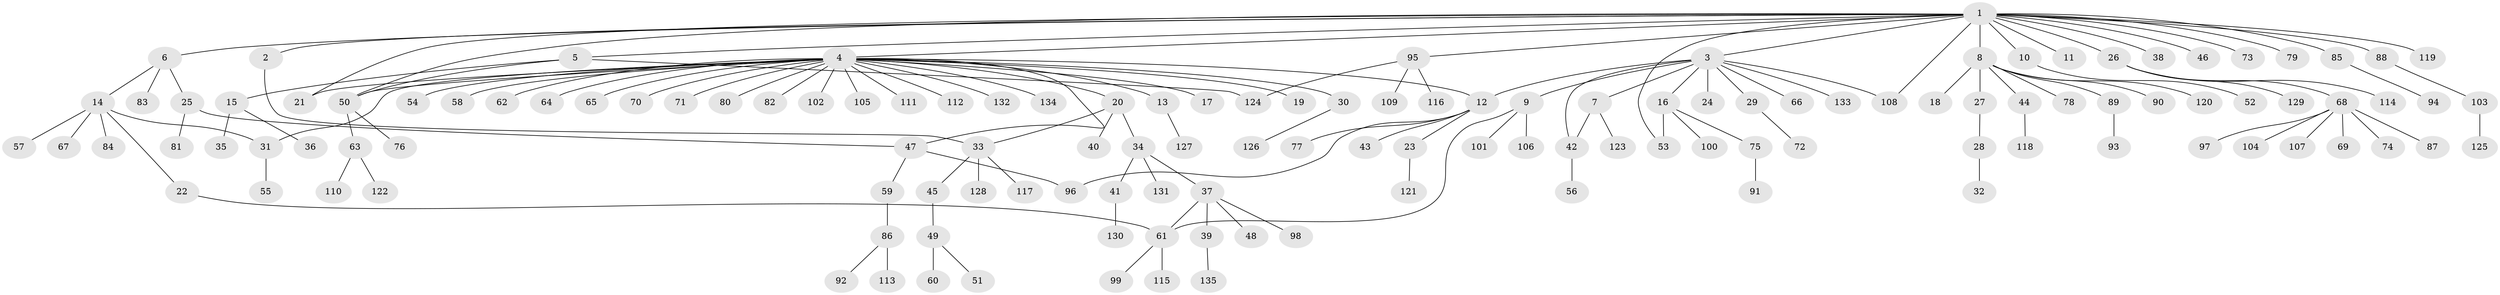 // Generated by graph-tools (version 1.1) at 2025/14/03/09/25 04:14:37]
// undirected, 135 vertices, 148 edges
graph export_dot {
graph [start="1"]
  node [color=gray90,style=filled];
  1;
  2;
  3;
  4;
  5;
  6;
  7;
  8;
  9;
  10;
  11;
  12;
  13;
  14;
  15;
  16;
  17;
  18;
  19;
  20;
  21;
  22;
  23;
  24;
  25;
  26;
  27;
  28;
  29;
  30;
  31;
  32;
  33;
  34;
  35;
  36;
  37;
  38;
  39;
  40;
  41;
  42;
  43;
  44;
  45;
  46;
  47;
  48;
  49;
  50;
  51;
  52;
  53;
  54;
  55;
  56;
  57;
  58;
  59;
  60;
  61;
  62;
  63;
  64;
  65;
  66;
  67;
  68;
  69;
  70;
  71;
  72;
  73;
  74;
  75;
  76;
  77;
  78;
  79;
  80;
  81;
  82;
  83;
  84;
  85;
  86;
  87;
  88;
  89;
  90;
  91;
  92;
  93;
  94;
  95;
  96;
  97;
  98;
  99;
  100;
  101;
  102;
  103;
  104;
  105;
  106;
  107;
  108;
  109;
  110;
  111;
  112;
  113;
  114;
  115;
  116;
  117;
  118;
  119;
  120;
  121;
  122;
  123;
  124;
  125;
  126;
  127;
  128;
  129;
  130;
  131;
  132;
  133;
  134;
  135;
  1 -- 2;
  1 -- 3;
  1 -- 4;
  1 -- 5;
  1 -- 6;
  1 -- 8;
  1 -- 10;
  1 -- 11;
  1 -- 21;
  1 -- 26;
  1 -- 38;
  1 -- 46;
  1 -- 50;
  1 -- 53;
  1 -- 73;
  1 -- 79;
  1 -- 85;
  1 -- 88;
  1 -- 95;
  1 -- 108;
  1 -- 119;
  2 -- 33;
  3 -- 7;
  3 -- 9;
  3 -- 12;
  3 -- 16;
  3 -- 24;
  3 -- 29;
  3 -- 42;
  3 -- 66;
  3 -- 108;
  3 -- 133;
  4 -- 12;
  4 -- 13;
  4 -- 17;
  4 -- 19;
  4 -- 20;
  4 -- 21;
  4 -- 30;
  4 -- 31;
  4 -- 47;
  4 -- 50;
  4 -- 54;
  4 -- 58;
  4 -- 62;
  4 -- 64;
  4 -- 65;
  4 -- 70;
  4 -- 71;
  4 -- 80;
  4 -- 82;
  4 -- 102;
  4 -- 105;
  4 -- 111;
  4 -- 112;
  4 -- 132;
  4 -- 134;
  5 -- 15;
  5 -- 50;
  5 -- 124;
  6 -- 14;
  6 -- 25;
  6 -- 83;
  7 -- 42;
  7 -- 123;
  8 -- 18;
  8 -- 27;
  8 -- 44;
  8 -- 78;
  8 -- 89;
  8 -- 90;
  8 -- 120;
  9 -- 61;
  9 -- 101;
  9 -- 106;
  10 -- 52;
  12 -- 23;
  12 -- 43;
  12 -- 77;
  12 -- 96;
  13 -- 127;
  14 -- 22;
  14 -- 31;
  14 -- 57;
  14 -- 67;
  14 -- 84;
  15 -- 35;
  15 -- 36;
  16 -- 53;
  16 -- 75;
  16 -- 100;
  20 -- 33;
  20 -- 34;
  20 -- 40;
  22 -- 61;
  23 -- 121;
  25 -- 47;
  25 -- 81;
  26 -- 68;
  26 -- 114;
  26 -- 129;
  27 -- 28;
  28 -- 32;
  29 -- 72;
  30 -- 126;
  31 -- 55;
  33 -- 45;
  33 -- 117;
  33 -- 128;
  34 -- 37;
  34 -- 41;
  34 -- 131;
  37 -- 39;
  37 -- 48;
  37 -- 61;
  37 -- 98;
  39 -- 135;
  41 -- 130;
  42 -- 56;
  44 -- 118;
  45 -- 49;
  47 -- 59;
  47 -- 96;
  49 -- 51;
  49 -- 60;
  50 -- 63;
  50 -- 76;
  59 -- 86;
  61 -- 99;
  61 -- 115;
  63 -- 110;
  63 -- 122;
  68 -- 69;
  68 -- 74;
  68 -- 87;
  68 -- 97;
  68 -- 104;
  68 -- 107;
  75 -- 91;
  85 -- 94;
  86 -- 92;
  86 -- 113;
  88 -- 103;
  89 -- 93;
  95 -- 109;
  95 -- 116;
  95 -- 124;
  103 -- 125;
}
